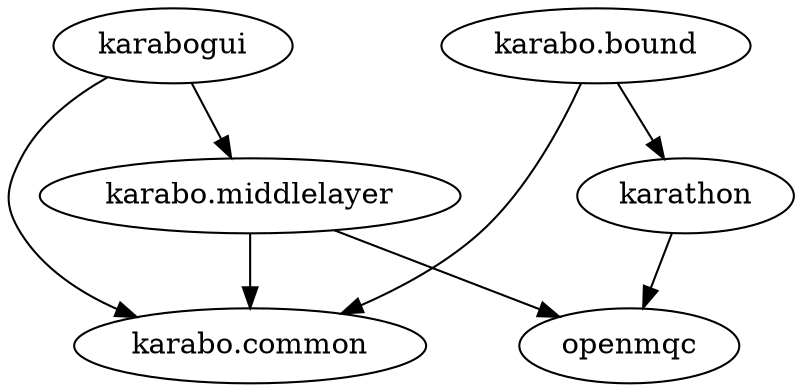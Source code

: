 digraph deps {
    "karabogui" -> "karabo.common"
    "karabogui" -> "karabo.middlelayer"
    "karabo.bound" -> "karabo.common"
    "karabo.middlelayer" -> "karabo.common"
    "karabo.bound" -> "karathon"
    "karathon" -> "openmqc"
    "karabo.middlelayer" -> "openmqc"
}